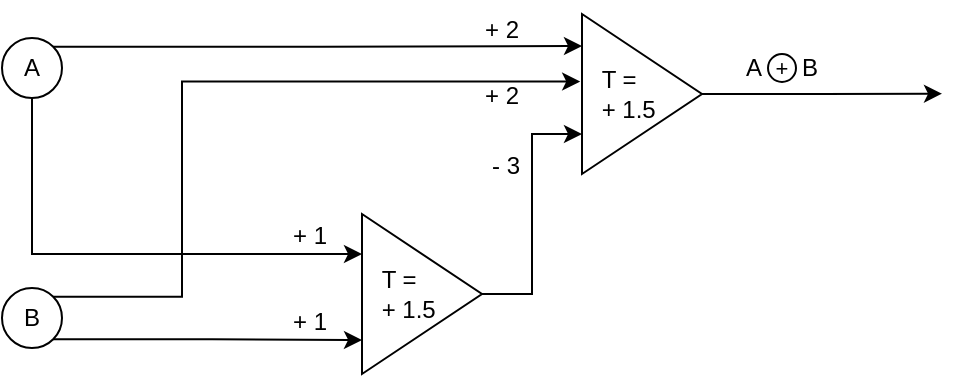 <mxfile version="16.6.6" type="device"><diagram id="_-G3sRey4x2R2smH0Jbl" name="Page-1"><mxGraphModel dx="927" dy="578" grid="1" gridSize="10" guides="1" tooltips="1" connect="1" arrows="1" fold="1" page="1" pageScale="1" pageWidth="850" pageHeight="1100" math="0" shadow="0"><root><mxCell id="0"/><mxCell id="1" parent="0"/><mxCell id="9qhweiBxBYv4zyEbME-b-49" style="edgeStyle=orthogonalEdgeStyle;rounded=0;orthogonalLoop=1;jettySize=auto;html=1;exitX=1;exitY=0.5;exitDx=0;exitDy=0;fontSize=11;" edge="1" parent="1" source="9qhweiBxBYv4zyEbME-b-2"><mxGeometry relative="1" as="geometry"><mxPoint x="740" y="329.857" as="targetPoint"/></mxGeometry></mxCell><mxCell id="9qhweiBxBYv4zyEbME-b-2" value="&lt;div style=&quot;text-align: left&quot;&gt;&lt;span&gt;T =&lt;/span&gt;&lt;/div&gt;+ 1.5&amp;nbsp; &amp;nbsp;&amp;nbsp;" style="triangle;whiteSpace=wrap;html=1;" vertex="1" parent="1"><mxGeometry x="560" y="290" width="60" height="80" as="geometry"/></mxCell><mxCell id="9qhweiBxBYv4zyEbME-b-42" style="edgeStyle=orthogonalEdgeStyle;rounded=0;orthogonalLoop=1;jettySize=auto;html=1;exitX=1;exitY=0.5;exitDx=0;exitDy=0;entryX=0;entryY=0.75;entryDx=0;entryDy=0;fontSize=11;" edge="1" parent="1" source="9qhweiBxBYv4zyEbME-b-4" target="9qhweiBxBYv4zyEbME-b-2"><mxGeometry relative="1" as="geometry"/></mxCell><mxCell id="9qhweiBxBYv4zyEbME-b-4" value="&lt;div style=&quot;text-align: left&quot;&gt;T =&lt;/div&gt;+ 1.5&amp;nbsp; &amp;nbsp;&amp;nbsp;" style="triangle;whiteSpace=wrap;html=1;align=center;" vertex="1" parent="1"><mxGeometry x="450" y="390" width="60" height="80" as="geometry"/></mxCell><mxCell id="9qhweiBxBYv4zyEbME-b-7" style="edgeStyle=orthogonalEdgeStyle;rounded=0;orthogonalLoop=1;jettySize=auto;html=1;exitX=1;exitY=0;exitDx=0;exitDy=0;" edge="1" parent="1" source="9qhweiBxBYv4zyEbME-b-6"><mxGeometry relative="1" as="geometry"><mxPoint x="560" y="306" as="targetPoint"/></mxGeometry></mxCell><mxCell id="9qhweiBxBYv4zyEbME-b-46" style="edgeStyle=orthogonalEdgeStyle;rounded=0;orthogonalLoop=1;jettySize=auto;html=1;exitX=0.5;exitY=1;exitDx=0;exitDy=0;entryX=0;entryY=0.25;entryDx=0;entryDy=0;fontSize=11;" edge="1" parent="1" source="9qhweiBxBYv4zyEbME-b-6" target="9qhweiBxBYv4zyEbME-b-4"><mxGeometry relative="1" as="geometry"/></mxCell><mxCell id="9qhweiBxBYv4zyEbME-b-6" value="A" style="ellipse;whiteSpace=wrap;html=1;aspect=fixed;" vertex="1" parent="1"><mxGeometry x="270" y="302" width="30" height="30" as="geometry"/></mxCell><mxCell id="9qhweiBxBYv4zyEbME-b-43" style="edgeStyle=orthogonalEdgeStyle;rounded=0;orthogonalLoop=1;jettySize=auto;html=1;exitX=1;exitY=1;exitDx=0;exitDy=0;fontSize=11;" edge="1" parent="1" source="9qhweiBxBYv4zyEbME-b-9"><mxGeometry relative="1" as="geometry"><mxPoint x="450" y="453" as="targetPoint"/></mxGeometry></mxCell><mxCell id="9qhweiBxBYv4zyEbME-b-44" style="edgeStyle=orthogonalEdgeStyle;rounded=0;orthogonalLoop=1;jettySize=auto;html=1;exitX=1;exitY=0;exitDx=0;exitDy=0;entryX=-0.015;entryY=0.422;entryDx=0;entryDy=0;entryPerimeter=0;fontSize=11;" edge="1" parent="1" source="9qhweiBxBYv4zyEbME-b-9" target="9qhweiBxBYv4zyEbME-b-2"><mxGeometry relative="1" as="geometry"><Array as="points"><mxPoint x="360" y="431"/><mxPoint x="360" y="324"/></Array></mxGeometry></mxCell><mxCell id="9qhweiBxBYv4zyEbME-b-9" value="B" style="ellipse;whiteSpace=wrap;html=1;aspect=fixed;" vertex="1" parent="1"><mxGeometry x="270" y="427" width="30" height="30" as="geometry"/></mxCell><mxCell id="9qhweiBxBYv4zyEbME-b-20" value="+ 2" style="text;html=1;strokeColor=none;fillColor=none;align=center;verticalAlign=middle;whiteSpace=wrap;rounded=0;" vertex="1" parent="1"><mxGeometry x="490" y="283" width="60" height="30" as="geometry"/></mxCell><mxCell id="9qhweiBxBYv4zyEbME-b-35" value="A&amp;nbsp; &amp;nbsp; &amp;nbsp; B" style="text;html=1;strokeColor=none;fillColor=none;align=center;verticalAlign=middle;whiteSpace=wrap;rounded=0;" vertex="1" parent="1"><mxGeometry x="620" y="302" width="80" height="30" as="geometry"/></mxCell><mxCell id="9qhweiBxBYv4zyEbME-b-36" value="+" style="ellipse;whiteSpace=wrap;html=1;aspect=fixed;strokeWidth=1;fillColor=none;verticalAlign=middle;fontSize=11;" vertex="1" parent="1"><mxGeometry x="653" y="310" width="14" height="14" as="geometry"/></mxCell><mxCell id="9qhweiBxBYv4zyEbME-b-47" value="+ 2" style="text;html=1;strokeColor=none;fillColor=none;align=center;verticalAlign=middle;whiteSpace=wrap;rounded=0;" vertex="1" parent="1"><mxGeometry x="490" y="316" width="60" height="30" as="geometry"/></mxCell><mxCell id="9qhweiBxBYv4zyEbME-b-48" value="- 3" style="text;html=1;strokeColor=none;fillColor=none;align=center;verticalAlign=middle;whiteSpace=wrap;rounded=0;" vertex="1" parent="1"><mxGeometry x="492" y="351" width="60" height="30" as="geometry"/></mxCell><mxCell id="9qhweiBxBYv4zyEbME-b-53" value="+ 1" style="text;html=1;strokeColor=none;fillColor=none;align=center;verticalAlign=middle;whiteSpace=wrap;rounded=0;" vertex="1" parent="1"><mxGeometry x="394" y="386" width="60" height="30" as="geometry"/></mxCell><mxCell id="9qhweiBxBYv4zyEbME-b-54" value="+ 1" style="text;html=1;strokeColor=none;fillColor=none;align=center;verticalAlign=middle;whiteSpace=wrap;rounded=0;" vertex="1" parent="1"><mxGeometry x="394" y="429" width="60" height="30" as="geometry"/></mxCell></root></mxGraphModel></diagram></mxfile>
